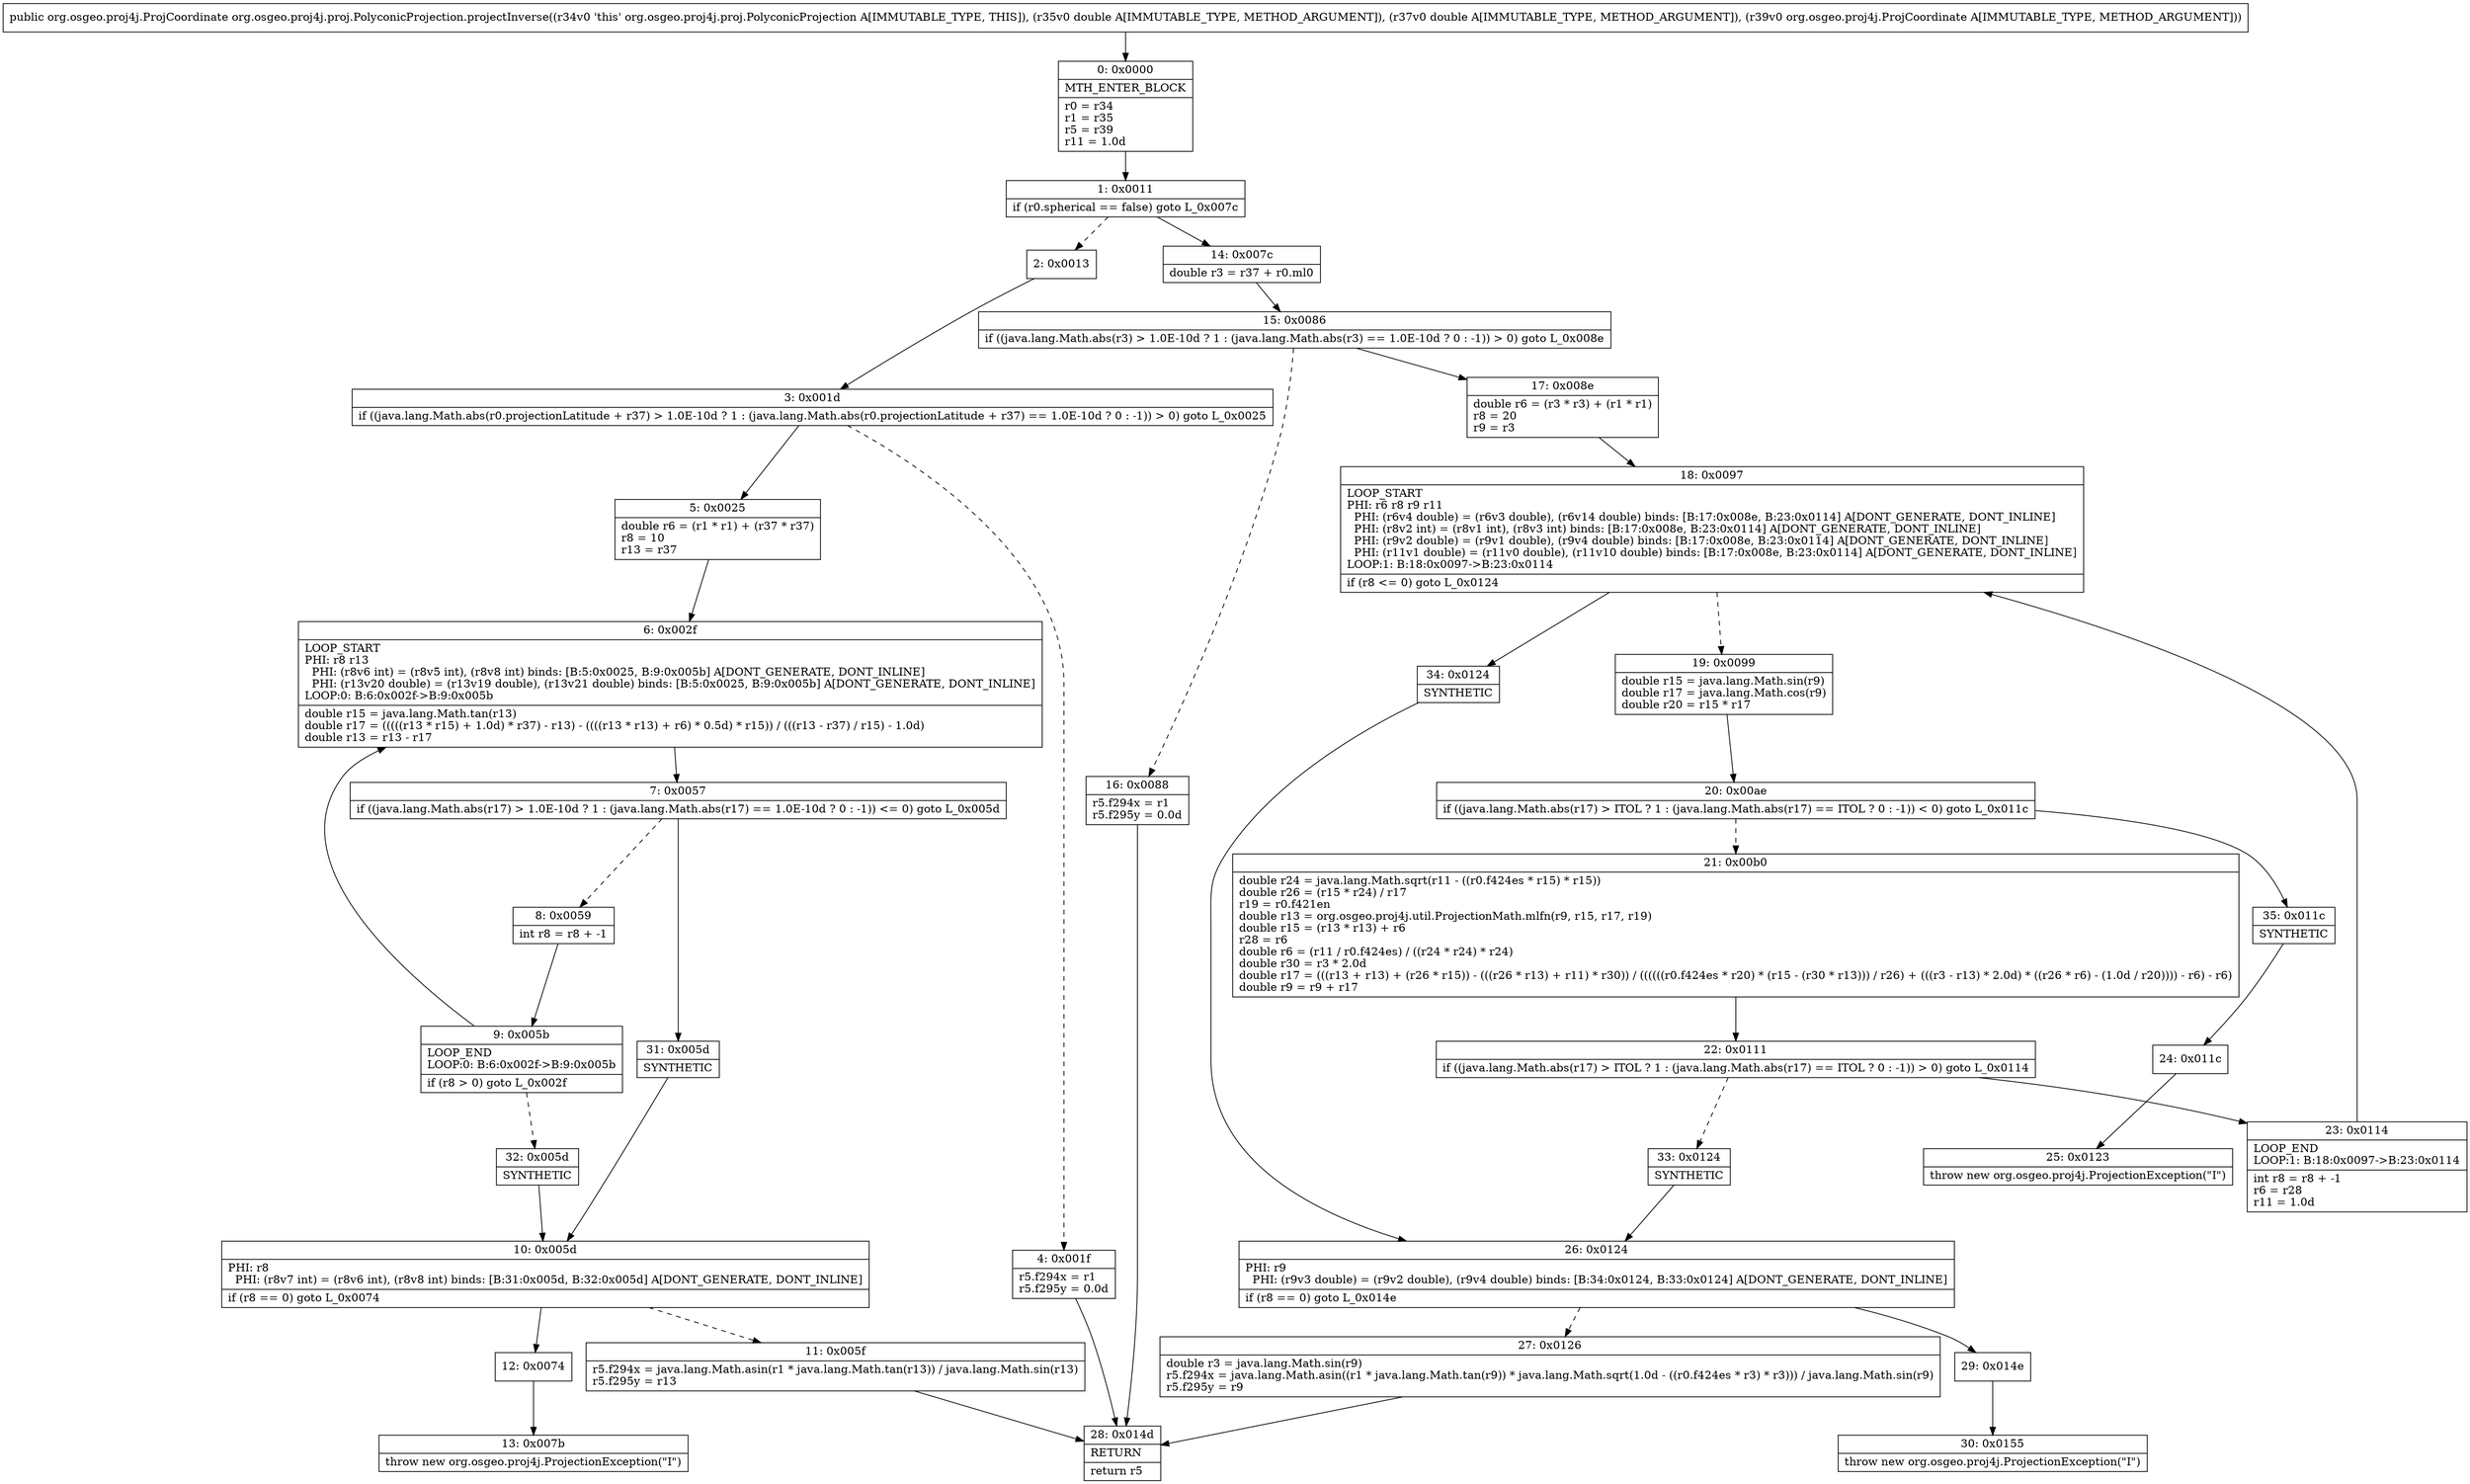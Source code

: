 digraph "CFG fororg.osgeo.proj4j.proj.PolyconicProjection.projectInverse(DDLorg\/osgeo\/proj4j\/ProjCoordinate;)Lorg\/osgeo\/proj4j\/ProjCoordinate;" {
Node_0 [shape=record,label="{0\:\ 0x0000|MTH_ENTER_BLOCK\l|r0 = r34\lr1 = r35\lr5 = r39\lr11 = 1.0d\l}"];
Node_1 [shape=record,label="{1\:\ 0x0011|if (r0.spherical == false) goto L_0x007c\l}"];
Node_2 [shape=record,label="{2\:\ 0x0013}"];
Node_3 [shape=record,label="{3\:\ 0x001d|if ((java.lang.Math.abs(r0.projectionLatitude + r37) \> 1.0E\-10d ? 1 : (java.lang.Math.abs(r0.projectionLatitude + r37) == 1.0E\-10d ? 0 : \-1)) \> 0) goto L_0x0025\l}"];
Node_4 [shape=record,label="{4\:\ 0x001f|r5.f294x = r1\lr5.f295y = 0.0d\l}"];
Node_5 [shape=record,label="{5\:\ 0x0025|double r6 = (r1 * r1) + (r37 * r37)\lr8 = 10\lr13 = r37\l}"];
Node_6 [shape=record,label="{6\:\ 0x002f|LOOP_START\lPHI: r8 r13 \l  PHI: (r8v6 int) = (r8v5 int), (r8v8 int) binds: [B:5:0x0025, B:9:0x005b] A[DONT_GENERATE, DONT_INLINE]\l  PHI: (r13v20 double) = (r13v19 double), (r13v21 double) binds: [B:5:0x0025, B:9:0x005b] A[DONT_GENERATE, DONT_INLINE]\lLOOP:0: B:6:0x002f\-\>B:9:0x005b\l|double r15 = java.lang.Math.tan(r13)\ldouble r17 = (((((r13 * r15) + 1.0d) * r37) \- r13) \- ((((r13 * r13) + r6) * 0.5d) * r15)) \/ (((r13 \- r37) \/ r15) \- 1.0d)\ldouble r13 = r13 \- r17\l}"];
Node_7 [shape=record,label="{7\:\ 0x0057|if ((java.lang.Math.abs(r17) \> 1.0E\-10d ? 1 : (java.lang.Math.abs(r17) == 1.0E\-10d ? 0 : \-1)) \<= 0) goto L_0x005d\l}"];
Node_8 [shape=record,label="{8\:\ 0x0059|int r8 = r8 + \-1\l}"];
Node_9 [shape=record,label="{9\:\ 0x005b|LOOP_END\lLOOP:0: B:6:0x002f\-\>B:9:0x005b\l|if (r8 \> 0) goto L_0x002f\l}"];
Node_10 [shape=record,label="{10\:\ 0x005d|PHI: r8 \l  PHI: (r8v7 int) = (r8v6 int), (r8v8 int) binds: [B:31:0x005d, B:32:0x005d] A[DONT_GENERATE, DONT_INLINE]\l|if (r8 == 0) goto L_0x0074\l}"];
Node_11 [shape=record,label="{11\:\ 0x005f|r5.f294x = java.lang.Math.asin(r1 * java.lang.Math.tan(r13)) \/ java.lang.Math.sin(r13)\lr5.f295y = r13\l}"];
Node_12 [shape=record,label="{12\:\ 0x0074}"];
Node_13 [shape=record,label="{13\:\ 0x007b|throw new org.osgeo.proj4j.ProjectionException(\"I\")\l}"];
Node_14 [shape=record,label="{14\:\ 0x007c|double r3 = r37 + r0.ml0\l}"];
Node_15 [shape=record,label="{15\:\ 0x0086|if ((java.lang.Math.abs(r3) \> 1.0E\-10d ? 1 : (java.lang.Math.abs(r3) == 1.0E\-10d ? 0 : \-1)) \> 0) goto L_0x008e\l}"];
Node_16 [shape=record,label="{16\:\ 0x0088|r5.f294x = r1\lr5.f295y = 0.0d\l}"];
Node_17 [shape=record,label="{17\:\ 0x008e|double r6 = (r3 * r3) + (r1 * r1)\lr8 = 20\lr9 = r3\l}"];
Node_18 [shape=record,label="{18\:\ 0x0097|LOOP_START\lPHI: r6 r8 r9 r11 \l  PHI: (r6v4 double) = (r6v3 double), (r6v14 double) binds: [B:17:0x008e, B:23:0x0114] A[DONT_GENERATE, DONT_INLINE]\l  PHI: (r8v2 int) = (r8v1 int), (r8v3 int) binds: [B:17:0x008e, B:23:0x0114] A[DONT_GENERATE, DONT_INLINE]\l  PHI: (r9v2 double) = (r9v1 double), (r9v4 double) binds: [B:17:0x008e, B:23:0x0114] A[DONT_GENERATE, DONT_INLINE]\l  PHI: (r11v1 double) = (r11v0 double), (r11v10 double) binds: [B:17:0x008e, B:23:0x0114] A[DONT_GENERATE, DONT_INLINE]\lLOOP:1: B:18:0x0097\-\>B:23:0x0114\l|if (r8 \<= 0) goto L_0x0124\l}"];
Node_19 [shape=record,label="{19\:\ 0x0099|double r15 = java.lang.Math.sin(r9)\ldouble r17 = java.lang.Math.cos(r9)\ldouble r20 = r15 * r17\l}"];
Node_20 [shape=record,label="{20\:\ 0x00ae|if ((java.lang.Math.abs(r17) \> ITOL ? 1 : (java.lang.Math.abs(r17) == ITOL ? 0 : \-1)) \< 0) goto L_0x011c\l}"];
Node_21 [shape=record,label="{21\:\ 0x00b0|double r24 = java.lang.Math.sqrt(r11 \- ((r0.f424es * r15) * r15))\ldouble r26 = (r15 * r24) \/ r17\lr19 = r0.f421en\ldouble r13 = org.osgeo.proj4j.util.ProjectionMath.mlfn(r9, r15, r17, r19)\ldouble r15 = (r13 * r13) + r6\lr28 = r6\ldouble r6 = (r11 \/ r0.f424es) \/ ((r24 * r24) * r24)\ldouble r30 = r3 * 2.0d\ldouble r17 = (((r13 + r13) + (r26 * r15)) \- (((r26 * r13) + r11) * r30)) \/ ((((((r0.f424es * r20) * (r15 \- (r30 * r13))) \/ r26) + (((r3 \- r13) * 2.0d) * ((r26 * r6) \- (1.0d \/ r20)))) \- r6) \- r6)\ldouble r9 = r9 + r17\l}"];
Node_22 [shape=record,label="{22\:\ 0x0111|if ((java.lang.Math.abs(r17) \> ITOL ? 1 : (java.lang.Math.abs(r17) == ITOL ? 0 : \-1)) \> 0) goto L_0x0114\l}"];
Node_23 [shape=record,label="{23\:\ 0x0114|LOOP_END\lLOOP:1: B:18:0x0097\-\>B:23:0x0114\l|int r8 = r8 + \-1\lr6 = r28\lr11 = 1.0d\l}"];
Node_24 [shape=record,label="{24\:\ 0x011c}"];
Node_25 [shape=record,label="{25\:\ 0x0123|throw new org.osgeo.proj4j.ProjectionException(\"I\")\l}"];
Node_26 [shape=record,label="{26\:\ 0x0124|PHI: r9 \l  PHI: (r9v3 double) = (r9v2 double), (r9v4 double) binds: [B:34:0x0124, B:33:0x0124] A[DONT_GENERATE, DONT_INLINE]\l|if (r8 == 0) goto L_0x014e\l}"];
Node_27 [shape=record,label="{27\:\ 0x0126|double r3 = java.lang.Math.sin(r9)\lr5.f294x = java.lang.Math.asin((r1 * java.lang.Math.tan(r9)) * java.lang.Math.sqrt(1.0d \- ((r0.f424es * r3) * r3))) \/ java.lang.Math.sin(r9)\lr5.f295y = r9\l}"];
Node_28 [shape=record,label="{28\:\ 0x014d|RETURN\l|return r5\l}"];
Node_29 [shape=record,label="{29\:\ 0x014e}"];
Node_30 [shape=record,label="{30\:\ 0x0155|throw new org.osgeo.proj4j.ProjectionException(\"I\")\l}"];
Node_31 [shape=record,label="{31\:\ 0x005d|SYNTHETIC\l}"];
Node_32 [shape=record,label="{32\:\ 0x005d|SYNTHETIC\l}"];
Node_33 [shape=record,label="{33\:\ 0x0124|SYNTHETIC\l}"];
Node_34 [shape=record,label="{34\:\ 0x0124|SYNTHETIC\l}"];
Node_35 [shape=record,label="{35\:\ 0x011c|SYNTHETIC\l}"];
MethodNode[shape=record,label="{public org.osgeo.proj4j.ProjCoordinate org.osgeo.proj4j.proj.PolyconicProjection.projectInverse((r34v0 'this' org.osgeo.proj4j.proj.PolyconicProjection A[IMMUTABLE_TYPE, THIS]), (r35v0 double A[IMMUTABLE_TYPE, METHOD_ARGUMENT]), (r37v0 double A[IMMUTABLE_TYPE, METHOD_ARGUMENT]), (r39v0 org.osgeo.proj4j.ProjCoordinate A[IMMUTABLE_TYPE, METHOD_ARGUMENT])) }"];
MethodNode -> Node_0;
Node_0 -> Node_1;
Node_1 -> Node_2[style=dashed];
Node_1 -> Node_14;
Node_2 -> Node_3;
Node_3 -> Node_4[style=dashed];
Node_3 -> Node_5;
Node_4 -> Node_28;
Node_5 -> Node_6;
Node_6 -> Node_7;
Node_7 -> Node_8[style=dashed];
Node_7 -> Node_31;
Node_8 -> Node_9;
Node_9 -> Node_6;
Node_9 -> Node_32[style=dashed];
Node_10 -> Node_11[style=dashed];
Node_10 -> Node_12;
Node_11 -> Node_28;
Node_12 -> Node_13;
Node_14 -> Node_15;
Node_15 -> Node_16[style=dashed];
Node_15 -> Node_17;
Node_16 -> Node_28;
Node_17 -> Node_18;
Node_18 -> Node_19[style=dashed];
Node_18 -> Node_34;
Node_19 -> Node_20;
Node_20 -> Node_21[style=dashed];
Node_20 -> Node_35;
Node_21 -> Node_22;
Node_22 -> Node_23;
Node_22 -> Node_33[style=dashed];
Node_23 -> Node_18;
Node_24 -> Node_25;
Node_26 -> Node_27[style=dashed];
Node_26 -> Node_29;
Node_27 -> Node_28;
Node_29 -> Node_30;
Node_31 -> Node_10;
Node_32 -> Node_10;
Node_33 -> Node_26;
Node_34 -> Node_26;
Node_35 -> Node_24;
}

